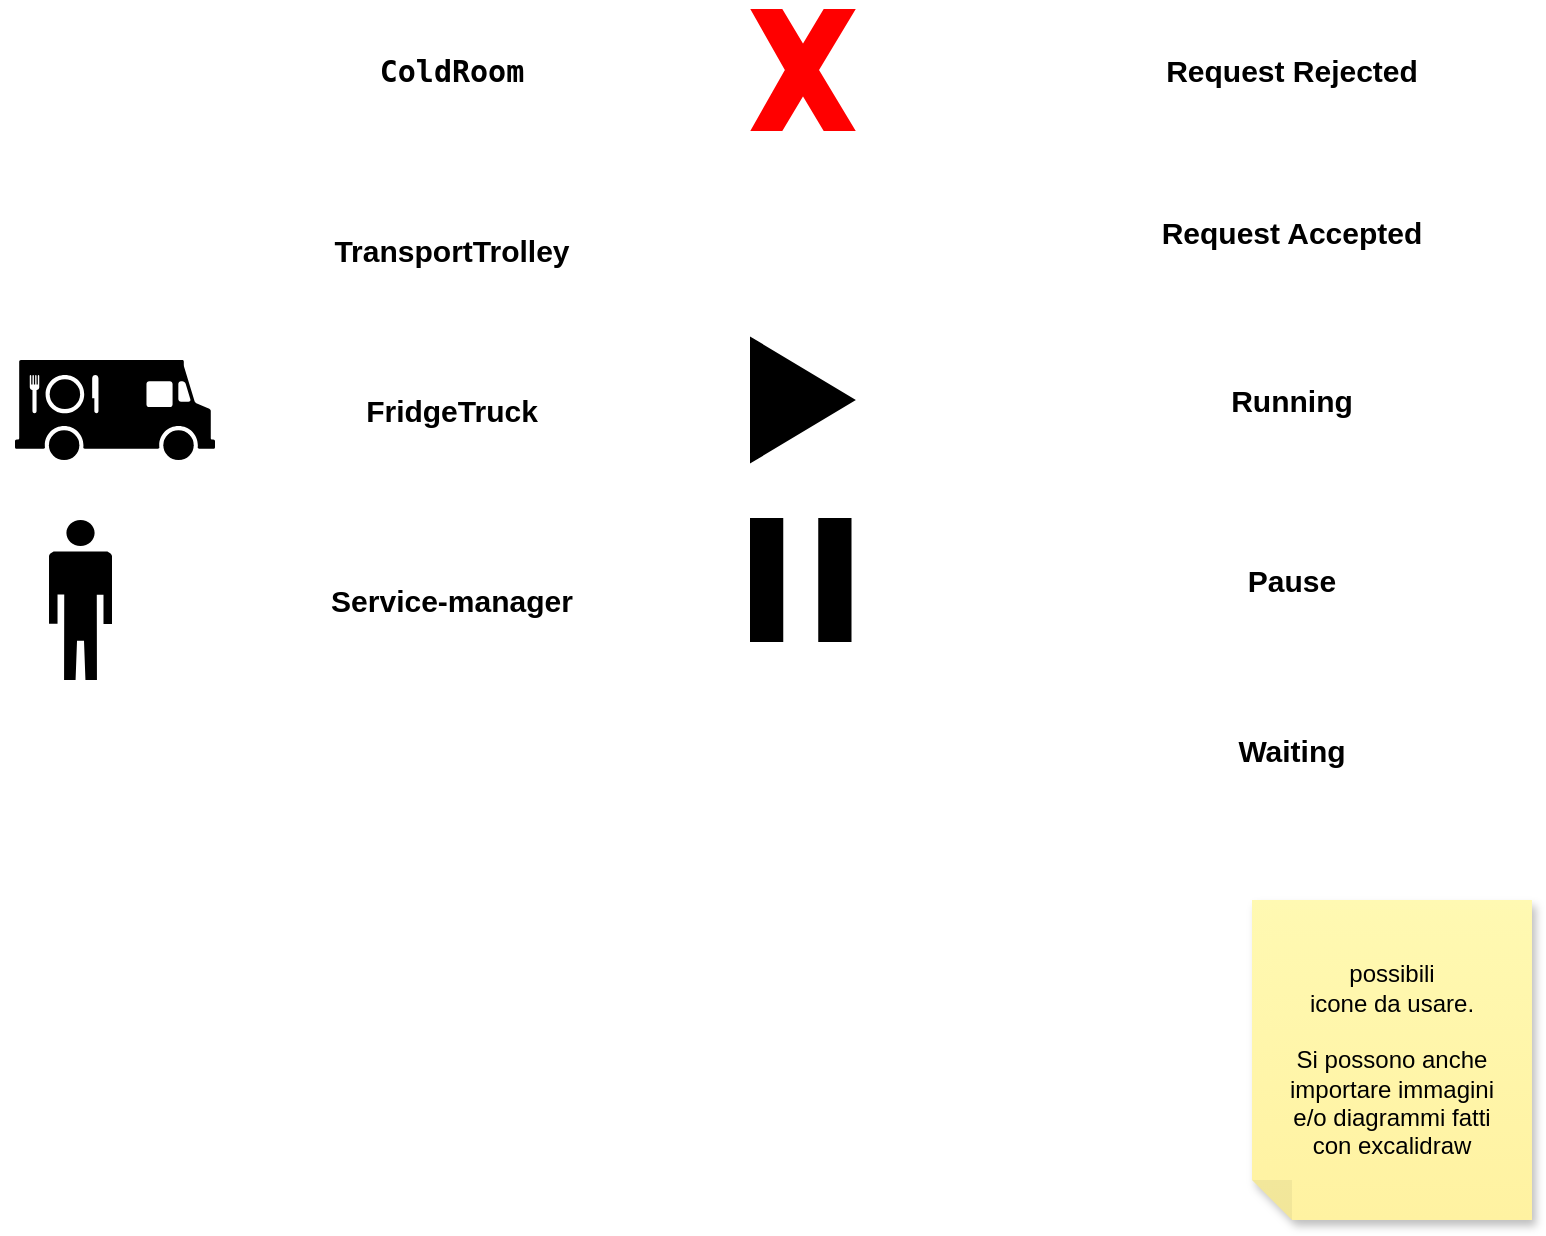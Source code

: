 <mxfile version="21.6.6" type="github">
  <diagram name="Page-1" id="4ZCYVXNfwt_bql2Io-Zv">
    <mxGraphModel dx="1434" dy="778" grid="1" gridSize="10" guides="1" tooltips="1" connect="1" arrows="1" fold="1" page="1" pageScale="1" pageWidth="850" pageHeight="1100" math="0" shadow="0">
      <root>
        <mxCell id="0" />
        <mxCell id="1" parent="0" />
        <mxCell id="H8CEIzqAk9dEc6fAlXC8-1" value="&lt;div align=&quot;right&quot;&gt;&lt;br&gt;&lt;/div&gt;" style="shape=image;html=1;verticalAlign=top;verticalLabelPosition=bottom;labelBackgroundColor=#ffffff;imageAspect=0;aspect=fixed;image=https://cdn1.iconfinder.com/data/icons/electronics-glyph-24/24/refrigerator_electronics_freezer_fridge_household_appliance-128.png" parent="1" vertex="1">
          <mxGeometry x="64.5" y="20" width="70" height="70" as="geometry" />
        </mxCell>
        <mxCell id="H8CEIzqAk9dEc6fAlXC8-2" value="" style="shape=image;html=1;verticalAlign=top;verticalLabelPosition=bottom;labelBackgroundColor=#ffffff;imageAspect=0;aspect=fixed;image=https://cdn1.iconfinder.com/data/icons/unicons-line-vol-5/24/robot-128.png" parent="1" vertex="1">
          <mxGeometry x="68.25" y="100" width="72" height="72" as="geometry" />
        </mxCell>
        <mxCell id="H8CEIzqAk9dEc6fAlXC8-6" value="" style="shape=mxgraph.signs.food.food_truck;html=1;pointerEvents=1;fillColor=#000000;strokeColor=none;verticalLabelPosition=bottom;verticalAlign=top;align=center;" parent="1" vertex="1">
          <mxGeometry x="71.5" y="200" width="100" height="50" as="geometry" />
        </mxCell>
        <mxCell id="H8CEIzqAk9dEc6fAlXC8-8" value="" style="shape=mxgraph.signs.people.man_2;html=1;pointerEvents=1;fillColor=#000000;strokeColor=none;verticalLabelPosition=bottom;verticalAlign=top;align=center;" parent="1" vertex="1">
          <mxGeometry x="88.51" y="280" width="31.49" height="80" as="geometry" />
        </mxCell>
        <mxCell id="H8CEIzqAk9dEc6fAlXC8-12" value="&lt;div&gt;possibili &lt;br&gt;&lt;/div&gt;&lt;div&gt;icone da usare.&lt;/div&gt;&lt;div&gt;&lt;br&gt;&lt;/div&gt;&lt;div&gt;Si possono anche&lt;/div&gt;&lt;div&gt;importare immagini&lt;/div&gt;&lt;div&gt;e/o diagrammi fatti&lt;/div&gt;&lt;div&gt;con excalidraw&lt;br&gt;&lt;/div&gt;" style="shape=note;whiteSpace=wrap;html=1;backgroundOutline=1;fontColor=#000000;darkOpacity=0.05;fillColor=#FFF9B2;strokeColor=none;fillStyle=solid;direction=west;gradientDirection=north;gradientColor=#FFF2A1;shadow=1;size=20;pointerEvents=1;" parent="1" vertex="1">
          <mxGeometry x="690" y="470" width="140" height="160" as="geometry" />
        </mxCell>
        <mxCell id="JL-kAtFbKdr1hkxPQA-j-2" value="" style="verticalLabelPosition=bottom;verticalAlign=top;html=1;shape=mxgraph.basic.x;fillColor=#FF0000;strokeColor=#FF0000;fillStyle=solid;" vertex="1" parent="1">
          <mxGeometry x="440" y="25" width="51" height="60" as="geometry" />
        </mxCell>
        <mxCell id="JL-kAtFbKdr1hkxPQA-j-3" value="" style="shape=image;html=1;verticalAlign=top;verticalLabelPosition=bottom;labelBackgroundColor=#ffffff;imageAspect=0;aspect=fixed;image=https://cdn3.iconfinder.com/data/icons/flat-actions-icons-9/512/Tick_Mark-128.png" vertex="1" parent="1">
          <mxGeometry x="435.5" y="106" width="60" height="60" as="geometry" />
        </mxCell>
        <mxCell id="JL-kAtFbKdr1hkxPQA-j-10" value="" style="html=1;verticalLabelPosition=bottom;align=center;labelBackgroundColor=#ffffff;verticalAlign=top;strokeWidth=2;strokeColor=#000000;shadow=0;dashed=0;shape=mxgraph.ios7.icons.play;fillColor=#000000;" vertex="1" parent="1">
          <mxGeometry x="440" y="190" width="50" height="60" as="geometry" />
        </mxCell>
        <mxCell id="JL-kAtFbKdr1hkxPQA-j-11" value="" style="html=1;verticalLabelPosition=bottom;align=center;labelBackgroundColor=#ffffff;verticalAlign=top;strokeWidth=2;strokeColor=#000000;shadow=0;dashed=0;shape=mxgraph.ios7.icons.pause;pointerEvents=1;fillColor=#000000;" vertex="1" parent="1">
          <mxGeometry x="440" y="280" width="48.75" height="60" as="geometry" />
        </mxCell>
        <mxCell id="JL-kAtFbKdr1hkxPQA-j-17" value="" style="shape=image;html=1;verticalAlign=top;verticalLabelPosition=bottom;labelBackgroundColor=#ffffff;imageAspect=0;aspect=fixed;image=https://cdn2.iconfinder.com/data/icons/essential-web-1-1/50/hourlass-waiting-time-delay-minute-128.png;imageBackground=none;" vertex="1" parent="1">
          <mxGeometry x="430.5" y="360" width="70" height="70" as="geometry" />
        </mxCell>
        <mxCell id="JL-kAtFbKdr1hkxPQA-j-29" value="&lt;pre style=&quot;font-size: 15px;&quot;&gt;&lt;font style=&quot;font-size: 15px;&quot;&gt;&lt;b&gt;ColdRoom&lt;/b&gt;&lt;br&gt;&lt;/font&gt;&lt;/pre&gt;" style="text;html=1;strokeColor=none;fillColor=none;align=center;verticalAlign=middle;whiteSpace=wrap;rounded=0;" vertex="1" parent="1">
          <mxGeometry x="220" y="40" width="140" height="30" as="geometry" />
        </mxCell>
        <mxCell id="JL-kAtFbKdr1hkxPQA-j-30" value="&lt;b&gt;&lt;font style=&quot;font-size: 15px;&quot;&gt;TransportTrolley&lt;/font&gt;&lt;/b&gt;" style="text;html=1;strokeColor=none;fillColor=none;align=center;verticalAlign=middle;whiteSpace=wrap;rounded=0;" vertex="1" parent="1">
          <mxGeometry x="220" y="130" width="140" height="30" as="geometry" />
        </mxCell>
        <mxCell id="JL-kAtFbKdr1hkxPQA-j-31" value="&lt;font size=&quot;1&quot;&gt;&lt;b style=&quot;font-size: 15px;&quot;&gt;FridgeTruck&lt;/b&gt;&lt;/font&gt;" style="text;html=1;strokeColor=none;fillColor=none;align=center;verticalAlign=middle;whiteSpace=wrap;rounded=0;" vertex="1" parent="1">
          <mxGeometry x="220" y="210" width="140" height="30" as="geometry" />
        </mxCell>
        <mxCell id="JL-kAtFbKdr1hkxPQA-j-32" value="&lt;font size=&quot;1&quot;&gt;&lt;b style=&quot;font-size: 15px;&quot;&gt;Service-manager&lt;/b&gt;&lt;/font&gt;" style="text;html=1;strokeColor=none;fillColor=none;align=center;verticalAlign=middle;whiteSpace=wrap;rounded=0;" vertex="1" parent="1">
          <mxGeometry x="220" y="305" width="140" height="30" as="geometry" />
        </mxCell>
        <mxCell id="JL-kAtFbKdr1hkxPQA-j-33" value="&lt;b style=&quot;font-size: 15px;&quot;&gt;Request Rejected&lt;br&gt;&lt;/b&gt;" style="text;html=1;strokeColor=none;fillColor=none;align=center;verticalAlign=middle;whiteSpace=wrap;rounded=0;" vertex="1" parent="1">
          <mxGeometry x="640" y="40" width="140" height="30" as="geometry" />
        </mxCell>
        <mxCell id="JL-kAtFbKdr1hkxPQA-j-34" value="&lt;font style=&quot;font-size: 15px;&quot;&gt;&lt;b&gt;Request Accepted&lt;br&gt;&lt;/b&gt;&lt;/font&gt;" style="text;html=1;strokeColor=none;fillColor=none;align=center;verticalAlign=middle;whiteSpace=wrap;rounded=0;" vertex="1" parent="1">
          <mxGeometry x="640" y="121" width="140" height="30" as="geometry" />
        </mxCell>
        <mxCell id="JL-kAtFbKdr1hkxPQA-j-35" value="&lt;font size=&quot;1&quot;&gt;&lt;b style=&quot;font-size: 15px;&quot;&gt;Running&lt;/b&gt;&lt;/font&gt;" style="text;html=1;strokeColor=none;fillColor=none;align=center;verticalAlign=middle;whiteSpace=wrap;rounded=0;" vertex="1" parent="1">
          <mxGeometry x="640" y="205" width="140" height="30" as="geometry" />
        </mxCell>
        <mxCell id="JL-kAtFbKdr1hkxPQA-j-36" value="&lt;font size=&quot;1&quot;&gt;&lt;b style=&quot;font-size: 15px;&quot;&gt;Pause&lt;/b&gt;&lt;/font&gt;" style="text;html=1;strokeColor=none;fillColor=none;align=center;verticalAlign=middle;whiteSpace=wrap;rounded=0;" vertex="1" parent="1">
          <mxGeometry x="640" y="295" width="140" height="30" as="geometry" />
        </mxCell>
        <mxCell id="JL-kAtFbKdr1hkxPQA-j-37" value="&lt;font size=&quot;1&quot;&gt;&lt;b style=&quot;font-size: 15px;&quot;&gt;Waiting&lt;/b&gt;&lt;/font&gt;" style="text;html=1;strokeColor=none;fillColor=none;align=center;verticalAlign=middle;whiteSpace=wrap;rounded=0;" vertex="1" parent="1">
          <mxGeometry x="640" y="380" width="140" height="30" as="geometry" />
        </mxCell>
      </root>
    </mxGraphModel>
  </diagram>
</mxfile>
